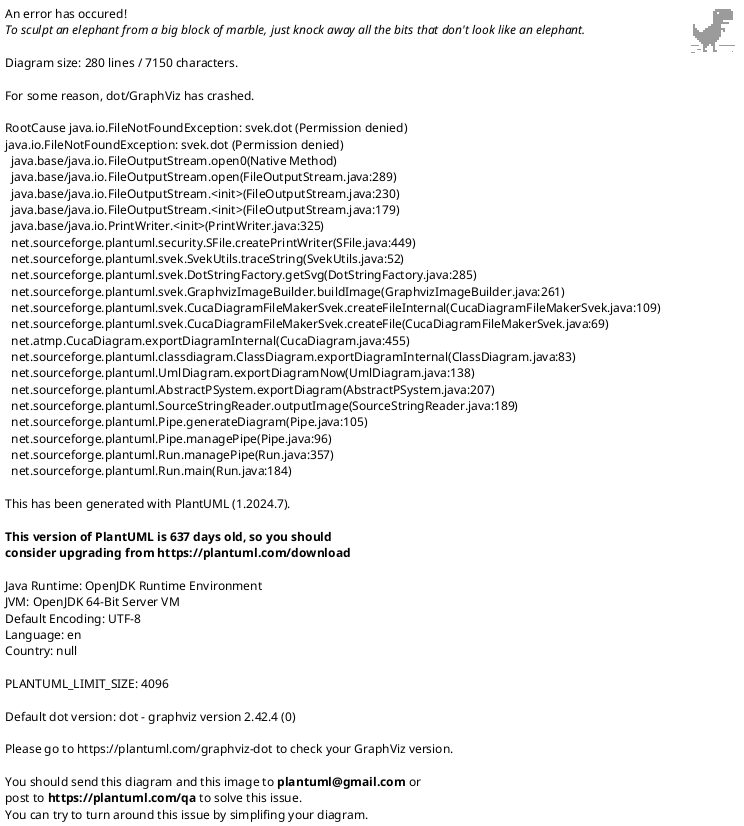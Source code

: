 ' DVG303 :: Objektorienterad design och programmering
' Laboration #2
' 860224 Jonas Sjöberg
' Högskolan i Gävle
' tel12jsg@student.hig.se

@startuml
' ____________________________________________________________________________
' ____ CONFIGURATION OPTIONS __________________________________________________
' debug flag creates a 'svek.dot' and 'svek.svg' file in ~/
!pragma svek_trace on

' package graphical style
skinparam packageStyle folder

' don't use symbols to indicate visibility
' skinparam classAttributeIconsize 0


' ____________________________________________________________________________
' ____ CLASS DEFINITIONS ______________________________________________________
package se.hig.oodp.lab.model {
    class Vertex2D {
        -x:double
        -y:double
        --
        +Vertex2D(x:double, y:double)
        ..
        +getX():double
        +getY():double
        +moveBy(dx:double, dy:double):Vertex2D
        +rotate(ref:Vertex2D, angle:double):Vertex2D
        +scale(ref:Vertex2D, x_factor:double, y_factor:double):Vertex2D
        +toString():String
    }

    package se.hig.oodp.lab.model.component {
        interface Movable {
            +moveBy(dx:double, dy:double)
        }

        interface Rotatable {
            +rotate(angle:double)
        }

        interface Scalable {
            +scale(xFactor:double, yFactor:double)
        }
    }

    package se.hig.oodp.lab.model.simplefigure {
        abstract class SimpleFigure {
            #position:Vertex2D
            --
            SimpleFigure(position:Vertex2D)
            ..
            +moveBy(dx:double, dy:double)
            +getPosition():Vertex2D
        }

        class Point {
            Point(position:Vertex2D)
            ..
            +toString():String
        }

        class Circle {
            -radius:double
            --
            +Circle(position:Vertex2D, radius:double)
            ..
            +scale(factor:double)
            +getRadius():double
            +toString():String
        }

        class Ellipse {
            -width:double
            -height:double
            --
            +Ellipse(position:Vertex2D, width:double, height:double)
            ..
            +scale(xFactor:double, yFactor:double)
            +rotate(angle:double)
            +getWidth():double
            +getHeight():double
            +toString():String
        }

        ' NOTES
        ' ~~~~~
        note left of SimpleFigure
        Simpler figure consists of just
        one single point, the center.
        end note
    }

    package se.hig.oodp.lab.model.figure {
        abstract class Figure {
            +DEFAULT_X_COORD:double
            +DEFAULT_Y_COORD:double
    '       #vertices:ArrayList<Vertex2D>
            --
            +Figure(center:Vertex2D)
            ..
            #addVerticesToList(newVertices:Vertex2D...)
            +rotate(angle:double)
            +scale(xFactor:double, yFactor:double)
            {abstract} +updateCenterPoint(xFactor:double, yFactor:double)
            +moveBy(dx:double, dy:double)
            +getCenter():Vertex2D
            +getVertex(n:int):Vertex2D
        }

        class Line {
            -v0:Vertex2D
            -v1:Vertex2D
            --
            +Line(v0:Vertex2D, v1:Vertex2D)
            ..
            -updateCenterPoint()
            +toString():String
        }

        class Triangle {
            -v0:Vertex2D
            -v1:Vertex2D
            -v2:Vertex2D
            -width:double
            -height:double
            --
            +Triangle(center:Vertex2D, width:double, height:double)
            +Triangle(v0:Vertex2D, v1:Vertex2D, v2:Vertex2D)
            ..
            -calculateVerticesFromCenter()
            +calculateCenterPoint(xFactor:double, yFactor:double)
            +toString():String
            +updateCenterPoint(xFactor:double, yFactor:double)
        }

        class Polygon {
            +Polygon(center:Vertex2D, vertices:Vertex2D...)
            ..
            +scale(Factor:double, yFactor:double)
            +toString():String
        }

        class Rectangle {
            -v0:Vertex2D
            -v1:Vertex2D
            -v3:Vertex2D
            -v3:Vertex2D
            -width:double
            -height:double
            --
            +Rectangle(center:Vertex2D, width:double, height:double)
            +Rectangle(v0:Vertex2D, v1:Vertex2D, v2:Vertex2D, v3:Vertex2D)
            ..
            -calculateVerticesFromCenter()
            -updateCenterPoint(xFactor:double, yFactor:double)
            -calculateWidth()
            -calculateHeight()
            +toString():String
        }

        class Square {
            -v0:Vertex2D
            -v1:Vertex2D
            -v3:Vertex2D
            -v3:Vertex2D
            -sideLength:double
            --
            +Square(center:Vertex2D, side:double)
            ..
            -updateCenterPoint()
            -calculateVerticesFromCenter()
            +toString():String
        }

        ' NOTES
        ' ~~~~~
        note left of Figure
        Figure consists of
        any number of points.
        end note
    }
}

package se.hig.oodp.lab.control {

    interface FigureHandler {
        +Figure(center:Vertex2D)
        +createCircle(x:double, y:double, r:double);
        +createEllipse(x:double, y:double, a:double, b:double);
        +createLine(x0:double , y0:double , x1:double , y1:double );
        +createPoint(x:double, y:double);
        +createRectangle(x:double, y:double, a:double, b:double);
        +createSquare(x:double, y:double, a:double, b:double);
        +createTriangle(vx0:double, vy0:double, vx1:double,
                        vy1:double, vx2:double, vy2:double);
        +removeAll();
    }

    interface FigureMover {
        +moveAll(dx:double, dy:double)
    }

    interface FigurePrinter {
        +printAll()
    }

    interface FigureRotor {
        +rotateAll(angle:double)
    }

    interface FigureScalor {
        +scaleAll(factor_x:double, factor_y:double)
    }

    package se.hig.oodp.lab.control.implementation {
        class FigureHandlerImpl {
            -allFigures:List<Figure>
            -movableFigures:List<Movable>
            -rotatableFigures:List<Rotatable>
            -scalableFigures:List<Scalable>
        }

        class FigureMoverImpl {
            -movableFigures:List<Movable>
            --
            FigureMoverImpl()
            FigureMoverImpl(movableFigures:ArrayList<Movable>)
            ..
            +moveAll(dx:double, dy:double)
        }

        class FigureRotorImpl {
            -rotatableFigures:List<Rotatable>
            --
            FigureRotorImpl()
            FigureRotorImpl(rotatableFigures:ArrayList<Rotatable>)
            ..
            +rotateAll(angle:double)
        }

        class FigureScalorImpl {
            -scalableFigures:List<Scalable>
            --
            FigureScalorImpl()
            FigureScalorImpl(scalableFigures:ArrayList<Scalable>)
            ..
            +scaleAll(factor_x:double, factor_y:double)
        }

        class FigurePrinterImpl {
            -figures:List<Figure>
            --
            FigurePrinterImpl(figures:ArrayList<Figure>)
            ..
            +printAll()
        }
    }
}


'' ____________________________________________________________________________
'' ____ PACKAGE HIERARCHY _____________________________________________________
''+-- figure
''+-- simplefigure
'
'
'' ____________________________________________________________________________
'' ____ RELATIONS BETWEEN CLASSES _____________________________________________
'' <|--      extension
'' *--       composition
'' o--       aggregation
'
'
'' COMPOSITION
'' ~~~~~~~~~~~
'Figure       "1" *-- "many" Vertex2D : contains
'SimpleFigure "1" *-- "1"    Vertex2D : contains
'
'
'' INHERITANCE
'' ~~~~~~~~~~~
'SimpleFigure <|-- Figure
'
'SimpleFigure <|-- Point
'SimpleFigure <|-- Circle
'SimpleFigure <|-- Ellipse
'
'Figure <|-- Line
'Figure <|-- Triangle
'Figure <|-- Polygon
'Figure <|-- Rectangle
'Figure <|-- Square


'' IMPLEMENT INTERFACES
'' ~~~~~~~~~~~~~~~~~~~~
'Movable <.. Figure
'Movable <.. SimpleFigure
'
'Rotatable <.. Figure
'
'Scalable <.. Figure
'Scalable <.. Circle
'Scalable <.. Ellipse



' BELOW GENERATED BY "plantuml-dependency-cli-1.4.0-jar-with-dependencies.jar"

Figure  --|> SimpleFigure
Point   --|> SimpleFigure
Circle  --|> SimpleFigure
Ellipse --|> SimpleFigure

Figure       ..|> Movable
SimpleFigure ..|> Movable

Figure  ..|> Rotatable
Ellipse ..|> Rotatable

Figure       ..|> Scalable
Circle       ..|> Scalable
Ellipse      ..|> Scalable

Line      --|> Figure
Polygon   --|> Figure
Rectangle --|> Figure
Square    --|> Figure
Triangle  --|> Figure

FigureHandlerImpl --|> FigureHandler
FigureMoverImpl   --|> FigureMover
FigurePrinterImpl --|> FigurePrinter
FigureRotorImpl   --|> FigureRotor
FigureScalorImpl  --|> FigureScalor

'Figure       ..> Vertex2D
'SimpleFigure ..> Vertex2D
'Line         ..> Vertex2D
'Rectangle    ..> Vertex2D
'Square       ..> Vertex2D
'Triangle     ..> Vertex2D
'Circle       ..> Vertex2D
'Ellipse      ..> Vertex2D
'Point        ..> Vertex2D
@enduml
